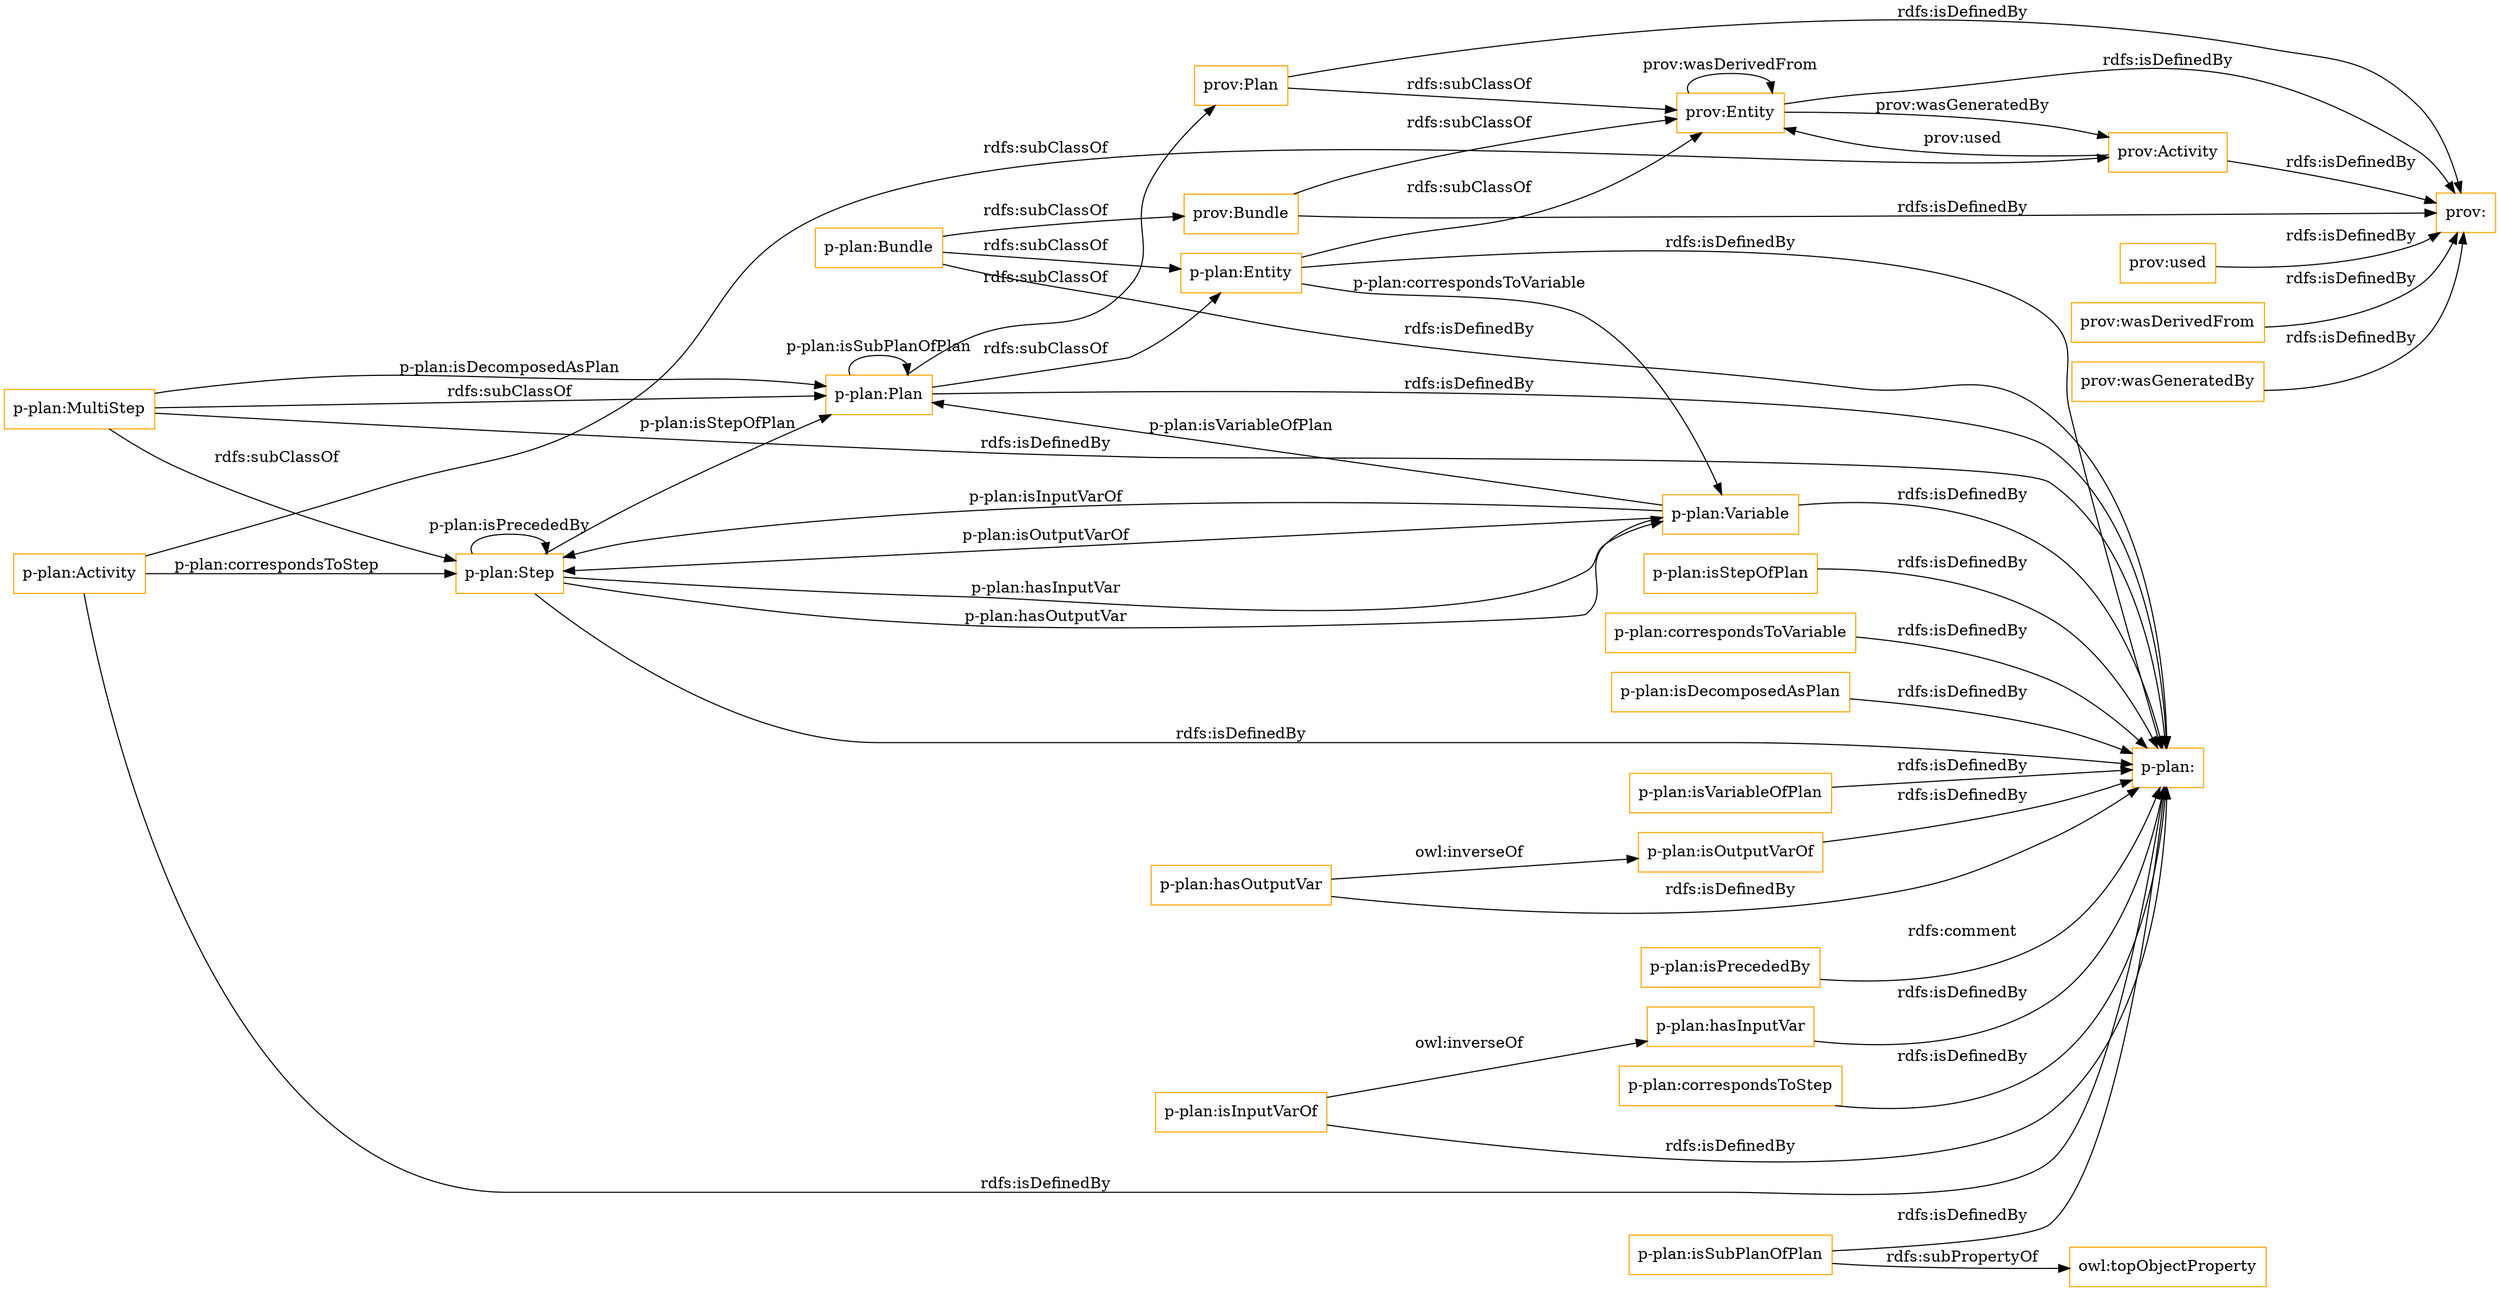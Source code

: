 digraph ar2dtool_diagram { 
rankdir=LR;
size="1501"
node [shape = rectangle, color="orange"]; "p-plan:MultiStep" "p-plan:Activity" "p-plan:Step" "p-plan:Entity" "p-plan:Bundle" "prov:Bundle" "prov:Entity" "p-plan:Plan" "prov:Plan" "prov:Activity" "p-plan:Variable" ; /*classes style*/
	"p-plan:Activity" -> "p-plan:" [ label = "rdfs:isDefinedBy" ];
	"p-plan:Activity" -> "prov:Activity" [ label = "rdfs:subClassOf" ];
	"p-plan:Entity" -> "p-plan:" [ label = "rdfs:isDefinedBy" ];
	"p-plan:Entity" -> "prov:Entity" [ label = "rdfs:subClassOf" ];
	"p-plan:isStepOfPlan" -> "p-plan:" [ label = "rdfs:isDefinedBy" ];
	"p-plan:hasInputVar" -> "p-plan:" [ label = "rdfs:isDefinedBy" ];
	"prov:used" -> "prov:" [ label = "rdfs:isDefinedBy" ];
	"p-plan:isDecomposedAsPlan" -> "p-plan:" [ label = "rdfs:isDefinedBy" ];
	"prov:Plan" -> "prov:" [ label = "rdfs:isDefinedBy" ];
	"prov:Plan" -> "prov:Entity" [ label = "rdfs:subClassOf" ];
	"p-plan:correspondsToVariable" -> "p-plan:" [ label = "rdfs:isDefinedBy" ];
	"prov:Bundle" -> "prov:" [ label = "rdfs:isDefinedBy" ];
	"prov:Bundle" -> "prov:Entity" [ label = "rdfs:subClassOf" ];
	"prov:wasDerivedFrom" -> "prov:" [ label = "rdfs:isDefinedBy" ];
	"p-plan:isVariableOfPlan" -> "p-plan:" [ label = "rdfs:isDefinedBy" ];
	"p-plan:isOutputVarOf" -> "p-plan:" [ label = "rdfs:isDefinedBy" ];
	"p-plan:Bundle" -> "p-plan:" [ label = "rdfs:isDefinedBy" ];
	"p-plan:Bundle" -> "prov:Bundle" [ label = "rdfs:subClassOf" ];
	"p-plan:Bundle" -> "p-plan:Entity" [ label = "rdfs:subClassOf" ];
	"p-plan:Plan" -> "p-plan:" [ label = "rdfs:isDefinedBy" ];
	"p-plan:Plan" -> "prov:Plan" [ label = "rdfs:subClassOf" ];
	"p-plan:Plan" -> "p-plan:Entity" [ label = "rdfs:subClassOf" ];
	"p-plan:MultiStep" -> "p-plan:" [ label = "rdfs:isDefinedBy" ];
	"p-plan:MultiStep" -> "p-plan:Step" [ label = "rdfs:subClassOf" ];
	"p-plan:MultiStep" -> "p-plan:Plan" [ label = "rdfs:subClassOf" ];
	"p-plan:Variable" -> "p-plan:" [ label = "rdfs:isDefinedBy" ];
	"p-plan:isPrecededBy" -> "p-plan:" [ label = "rdfs:comment" ];
	"prov:Entity" -> "prov:" [ label = "rdfs:isDefinedBy" ];
	"prov:wasGeneratedBy" -> "prov:" [ label = "rdfs:isDefinedBy" ];
	"prov:Activity" -> "prov:" [ label = "rdfs:isDefinedBy" ];
	"p-plan:Step" -> "p-plan:" [ label = "rdfs:isDefinedBy" ];
	"p-plan:hasOutputVar" -> "p-plan:isOutputVarOf" [ label = "owl:inverseOf" ];
	"p-plan:hasOutputVar" -> "p-plan:" [ label = "rdfs:isDefinedBy" ];
	"p-plan:correspondsToStep" -> "p-plan:" [ label = "rdfs:isDefinedBy" ];
	"p-plan:isInputVarOf" -> "p-plan:hasInputVar" [ label = "owl:inverseOf" ];
	"p-plan:isInputVarOf" -> "p-plan:" [ label = "rdfs:isDefinedBy" ];
	"p-plan:isSubPlanOfPlan" -> "owl:topObjectProperty" [ label = "rdfs:subPropertyOf" ];
	"p-plan:isSubPlanOfPlan" -> "p-plan:" [ label = "rdfs:isDefinedBy" ];
	"p-plan:Plan" -> "p-plan:Plan" [ label = "p-plan:isSubPlanOfPlan" ];
	"prov:Entity" -> "prov:Entity" [ label = "prov:wasDerivedFrom" ];
	"p-plan:Step" -> "p-plan:Plan" [ label = "p-plan:isStepOfPlan" ];
	"p-plan:Variable" -> "p-plan:Plan" [ label = "p-plan:isVariableOfPlan" ];
	"prov:Entity" -> "prov:Activity" [ label = "prov:wasGeneratedBy" ];
	"p-plan:Step" -> "p-plan:Variable" [ label = "p-plan:hasInputVar" ];
	"p-plan:Step" -> "p-plan:Step" [ label = "p-plan:isPrecededBy" ];
	"p-plan:MultiStep" -> "p-plan:Plan" [ label = "p-plan:isDecomposedAsPlan" ];
	"p-plan:Step" -> "p-plan:Variable" [ label = "p-plan:hasOutputVar" ];
	"p-plan:Activity" -> "p-plan:Step" [ label = "p-plan:correspondsToStep" ];
	"p-plan:Entity" -> "p-plan:Variable" [ label = "p-plan:correspondsToVariable" ];
	"prov:Activity" -> "prov:Entity" [ label = "prov:used" ];
	"p-plan:Variable" -> "p-plan:Step" [ label = "p-plan:isInputVarOf" ];
	"p-plan:Variable" -> "p-plan:Step" [ label = "p-plan:isOutputVarOf" ];

}
